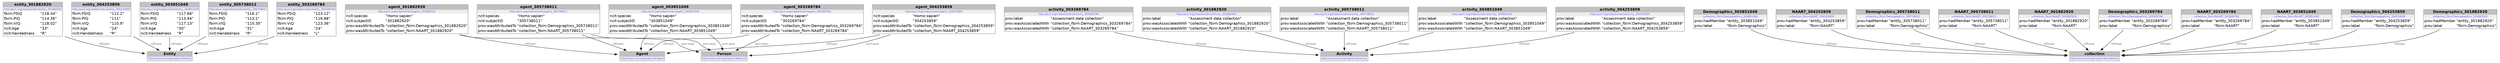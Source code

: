 digraph { 
 node [ fontname="DejaVu Sans" ] ; 
	node1 -> node2 [ color=BLACK, label=< <font point-size='10' color='#336633'>rdf:type</font> > ] ;
	node3 -> node4 [ color=BLACK, label=< <font point-size='10' color='#336633'>rdf:type</font> > ] ;
	node5 -> node4 [ color=BLACK, label=< <font point-size='10' color='#336633'>rdf:type</font> > ] ;
	node8 -> node9 [ color=BLACK, label=< <font point-size='10' color='#336633'>rdf:type</font> > ] ;
	node11 -> node12 [ color=BLACK, label=< <font point-size='10' color='#336633'>prov:type</font> > ] ;
	node16 -> node4 [ color=BLACK, label=< <font point-size='10' color='#336633'>rdf:type</font> > ] ;
	node17 -> node18 [ color=BLACK, label=< <font point-size='10' color='#336633'>rdf:type</font> > ] ;
	node14 -> node4 [ color=BLACK, label=< <font point-size='10' color='#336633'>rdf:type</font> > ] ;
	node21 -> node18 [ color=BLACK, label=< <font point-size='10' color='#336633'>rdf:type</font> > ] ;
	node10 -> node18 [ color=BLACK, label=< <font point-size='10' color='#336633'>rdf:type</font> > ] ;
	node3 -> node12 [ color=BLACK, label=< <font point-size='10' color='#336633'>prov:type</font> > ] ;
	node24 -> node18 [ color=BLACK, label=< <font point-size='10' color='#336633'>rdf:type</font> > ] ;
	node22 -> node18 [ color=BLACK, label=< <font point-size='10' color='#336633'>rdf:type</font> > ] ;
	node26 -> node18 [ color=BLACK, label=< <font point-size='10' color='#336633'>rdf:type</font> > ] ;
	node19 -> node9 [ color=BLACK, label=< <font point-size='10' color='#336633'>rdf:type</font> > ] ;
	node20 -> node9 [ color=BLACK, label=< <font point-size='10' color='#336633'>rdf:type</font> > ] ;
	node11 -> node4 [ color=BLACK, label=< <font point-size='10' color='#336633'>rdf:type</font> > ] ;
	node5 -> node12 [ color=BLACK, label=< <font point-size='10' color='#336633'>prov:type</font> > ] ;
	node25 -> node2 [ color=BLACK, label=< <font point-size='10' color='#336633'>rdf:type</font> > ] ;
	node6 -> node18 [ color=BLACK, label=< <font point-size='10' color='#336633'>rdf:type</font> > ] ;
	node13 -> node2 [ color=BLACK, label=< <font point-size='10' color='#336633'>rdf:type</font> > ] ;
	node0 -> node9 [ color=BLACK, label=< <font point-size='10' color='#336633'>rdf:type</font> > ] ;
	node7 -> node9 [ color=BLACK, label=< <font point-size='10' color='#336633'>rdf:type</font> > ] ;
	node15 -> node2 [ color=BLACK, label=< <font point-size='10' color='#336633'>rdf:type</font> > ] ;
	node29 -> node18 [ color=BLACK, label=< <font point-size='10' color='#336633'>rdf:type</font> > ] ;
	node14 -> node12 [ color=BLACK, label=< <font point-size='10' color='#336633'>prov:type</font> > ] ;
	node28 -> node18 [ color=BLACK, label=< <font point-size='10' color='#336633'>rdf:type</font> > ] ;
	node23 -> node18 [ color=BLACK, label=< <font point-size='10' color='#336633'>rdf:type</font> > ] ;
	node16 -> node12 [ color=BLACK, label=< <font point-size='10' color='#336633'>prov:type</font> > ] ;
	node27 -> node2 [ color=BLACK, label=< <font point-size='10' color='#336633'>rdf:type</font> > ] ;
# collection_fbirn:Demographics_303269784 node26
node26 [ shape=none, color=black label=< <table color='#666666' cellborder='0' cellspacing='0' border='1'><tr><td colspan='2' bgcolor='grey'><B>Demographics_303269784</B></td></tr><tr><td href='collection_fbirn:Demographics_303269784' bgcolor='#eeeeee' colspan='2'><font point-size='10' color='#6666ff'>collection_fbirn:Demographics_303269784</font></td></tr><tr><td align='left'>prov:hadMember</td><td align='left'>&quot;entity_303269784&quot;</td></tr><tr><td align='left'>prov:label</td><td align='left'>&quot;fbirn:Demographics&quot;</td></tr></table> > ] 
# http://purl.org/nidash/nidm/agent_304253859 node14
node14 [ shape=none, color=black label=< <table color='#666666' cellborder='0' cellspacing='0' border='1'><tr><td colspan='2' bgcolor='grey'><B>agent_304253859</B></td></tr><tr><td href='http://purl.org/nidash/nidm/agent_304253859' bgcolor='#eeeeee' colspan='2'><font point-size='10' color='#6666ff'>http://purl.org/nidash/nidm/agent_304253859</font></td></tr><tr><td align='left'>ncit:species</td><td align='left'>&quot;Homo sapien&quot;</td></tr><tr><td align='left'>ncit:subjectID</td><td align='left'>&quot;304253859&quot;</td></tr><tr><td align='left'>prov:wasAttributedTo</td><td align='left'>&quot;collection_fbirn:Demographics_304253859&quot;</td></tr><tr><td align='left'>prov:wasAttributedTo</td><td align='left'>&quot;collection_fbirn:NAART_304253859&quot;</td></tr></table> > ] 
# http://www.w3.org/ns/prov#Agent node4
node4 [ shape=none, color=black label=< <table color='#666666' cellborder='0' cellspacing='0' border='1'><tr><td colspan='2' bgcolor='grey'><B>Agent</B></td></tr><tr><td href='http://www.w3.org/ns/prov#Agent' bgcolor='#eeeeee' colspan='2'><font point-size='10' color='#6666ff'>http://www.w3.org/ns/prov#Agent</font></td></tr></table> > ] 
# http://purl.org/nidash/nidm/entity_305738011 node15
node15 [ shape=none, color=black label=< <table color='#666666' cellborder='0' cellspacing='0' border='1'><tr><td colspan='2' bgcolor='grey'><B>entity_305738011</B></td></tr><tr><td href='http://purl.org/nidash/nidm/entity_305738011' bgcolor='#eeeeee' colspan='2'><font point-size='10' color='#6666ff'>http://purl.org/nidash/nidm/entity_305738011</font></td></tr><tr><td align='left'>fbirn:FSIQ</td><td align='left'>&quot;116.1&quot;</td></tr><tr><td align='left'>fbirn:PIQ</td><td align='left'>&quot;113.1&quot;</td></tr><tr><td align='left'>fbirn:VIQ</td><td align='left'>&quot;115.35&quot;</td></tr><tr><td align='left'>ncit:Age</td><td align='left'>&quot;31&quot;</td></tr><tr><td align='left'>ncit:Handedness</td><td align='left'>&quot;R&quot;</td></tr></table> > ] 
# http://purl.org/nidash/nidm/activity_303851049 node0
node0 [ shape=none, color=black label=< <table color='#666666' cellborder='0' cellspacing='0' border='1'><tr><td colspan='2' bgcolor='grey'><B>activity_303851049</B></td></tr><tr><td href='http://purl.org/nidash/nidm/activity_303851049' bgcolor='#eeeeee' colspan='2'><font point-size='10' color='#6666ff'>http://purl.org/nidash/nidm/activity_303851049</font></td></tr><tr><td align='left'>prov:label</td><td align='left'>&quot;Assessment data collection&quot;</td></tr><tr><td align='left'>prov:wasAssociatedWith</td><td align='left'>&quot;collection_fbirn:Demographics_303851049&quot;</td></tr><tr><td align='left'>prov:wasAssociatedWith</td><td align='left'>&quot;collection_fbirn:NAART_303851049&quot;</td></tr></table> > ] 
# http://purl.org/nidash/nidm/entity_303269784 node27
node27 [ shape=none, color=black label=< <table color='#666666' cellborder='0' cellspacing='0' border='1'><tr><td colspan='2' bgcolor='grey'><B>entity_303269784</B></td></tr><tr><td href='http://purl.org/nidash/nidm/entity_303269784' bgcolor='#eeeeee' colspan='2'><font point-size='10' color='#6666ff'>http://purl.org/nidash/nidm/entity_303269784</font></td></tr><tr><td align='left'>fbirn:FSIQ</td><td align='left'>&quot;123.12&quot;</td></tr><tr><td align='left'>fbirn:PIQ</td><td align='left'>&quot;116.88&quot;</td></tr><tr><td align='left'>fbirn:VIQ</td><td align='left'>&quot;123.36&quot;</td></tr><tr><td align='left'>ncit:Age</td><td align='left'>&quot;24&quot;</td></tr><tr><td align='left'>ncit:Handedness</td><td align='left'>&quot;L&quot;</td></tr></table> > ] 
# collection_fbirn:NAART_303269784 node6
node6 [ shape=none, color=black label=< <table color='#666666' cellborder='0' cellspacing='0' border='1'><tr><td colspan='2' bgcolor='grey'><B>NAART_303269784</B></td></tr><tr><td href='collection_fbirn:NAART_303269784' bgcolor='#eeeeee' colspan='2'><font point-size='10' color='#6666ff'>collection_fbirn:NAART_303269784</font></td></tr><tr><td align='left'>prov:hadMember</td><td align='left'>&quot;entity_303269784&quot;</td></tr><tr><td align='left'>prov:label</td><td align='left'>&quot;fbirn:NAART&quot;</td></tr></table> > ] 
# http://purl.org/nidash/nidm/activity_304253859 node7
node7 [ shape=none, color=black label=< <table color='#666666' cellborder='0' cellspacing='0' border='1'><tr><td colspan='2' bgcolor='grey'><B>activity_304253859</B></td></tr><tr><td href='http://purl.org/nidash/nidm/activity_304253859' bgcolor='#eeeeee' colspan='2'><font point-size='10' color='#6666ff'>http://purl.org/nidash/nidm/activity_304253859</font></td></tr><tr><td align='left'>prov:label</td><td align='left'>&quot;Assessment data collection&quot;</td></tr><tr><td align='left'>prov:wasAssociatedWith</td><td align='left'>&quot;collection_fbirn:Demographics_304253859&quot;</td></tr><tr><td align='left'>prov:wasAssociatedWith</td><td align='left'>&quot;collection_fbirn:NAART_304253859&quot;</td></tr></table> > ] 
# http://www.w3.org/ns/prov#Person node12
node12 [ shape=none, color=black label=< <table color='#666666' cellborder='0' cellspacing='0' border='1'><tr><td colspan='2' bgcolor='grey'><B>Person</B></td></tr><tr><td href='http://www.w3.org/ns/prov#Person' bgcolor='#eeeeee' colspan='2'><font point-size='10' color='#6666ff'>http://www.w3.org/ns/prov#Person</font></td></tr></table> > ] 
# http://purl.org/nidash/nidm/agent_303269784 node11
node11 [ shape=none, color=black label=< <table color='#666666' cellborder='0' cellspacing='0' border='1'><tr><td colspan='2' bgcolor='grey'><B>agent_303269784</B></td></tr><tr><td href='http://purl.org/nidash/nidm/agent_303269784' bgcolor='#eeeeee' colspan='2'><font point-size='10' color='#6666ff'>http://purl.org/nidash/nidm/agent_303269784</font></td></tr><tr><td align='left'>ncit:species</td><td align='left'>&quot;Homo sapien&quot;</td></tr><tr><td align='left'>ncit:subjectID</td><td align='left'>&quot;303269784&quot;</td></tr><tr><td align='left'>prov:wasAttributedTo</td><td align='left'>&quot;collection_fbirn:Demographics_303269784&quot;</td></tr><tr><td align='left'>prov:wasAttributedTo</td><td align='left'>&quot;collection_fbirn:NAART_303269784&quot;</td></tr></table> > ] 
# http://purl.org/nidash/nidm/agent_305738011 node3
node3 [ shape=none, color=black label=< <table color='#666666' cellborder='0' cellspacing='0' border='1'><tr><td colspan='2' bgcolor='grey'><B>agent_305738011</B></td></tr><tr><td href='http://purl.org/nidash/nidm/agent_305738011' bgcolor='#eeeeee' colspan='2'><font point-size='10' color='#6666ff'>http://purl.org/nidash/nidm/agent_305738011</font></td></tr><tr><td align='left'>ncit:species</td><td align='left'>&quot;Homo sapien&quot;</td></tr><tr><td align='left'>ncit:subjectID</td><td align='left'>&quot;305738011&quot;</td></tr><tr><td align='left'>prov:wasAttributedTo</td><td align='left'>&quot;collection_fbirn:Demographics_305738011&quot;</td></tr><tr><td align='left'>prov:wasAttributedTo</td><td align='left'>&quot;collection_fbirn:NAART_305738011&quot;</td></tr></table> > ] 
# http://purl.org/nidash/nidm/activity_303269784 node8
node8 [ shape=none, color=black label=< <table color='#666666' cellborder='0' cellspacing='0' border='1'><tr><td colspan='2' bgcolor='grey'><B>activity_303269784</B></td></tr><tr><td href='http://purl.org/nidash/nidm/activity_303269784' bgcolor='#eeeeee' colspan='2'><font point-size='10' color='#6666ff'>http://purl.org/nidash/nidm/activity_303269784</font></td></tr><tr><td align='left'>prov:label</td><td align='left'>&quot;Assessment data collection&quot;</td></tr><tr><td align='left'>prov:wasAssociatedWith</td><td align='left'>&quot;collection_fbirn:Demographics_303269784&quot;</td></tr><tr><td align='left'>prov:wasAssociatedWith</td><td align='left'>&quot;collection_fbirn:NAART_303269784&quot;</td></tr></table> > ] 
# collection_fbirn:Demographics_304253859 node28
node28 [ shape=none, color=black label=< <table color='#666666' cellborder='0' cellspacing='0' border='1'><tr><td colspan='2' bgcolor='grey'><B>Demographics_304253859</B></td></tr><tr><td href='collection_fbirn:Demographics_304253859' bgcolor='#eeeeee' colspan='2'><font point-size='10' color='#6666ff'>collection_fbirn:Demographics_304253859</font></td></tr><tr><td align='left'>prov:hadMember</td><td align='left'>&quot;entity_304253859&quot;</td></tr><tr><td align='left'>prov:label</td><td align='left'>&quot;fbirn:Demographics&quot;</td></tr></table> > ] 
# collection_fbirn:NAART_305738011 node24
node24 [ shape=none, color=black label=< <table color='#666666' cellborder='0' cellspacing='0' border='1'><tr><td colspan='2' bgcolor='grey'><B>NAART_305738011</B></td></tr><tr><td href='collection_fbirn:NAART_305738011' bgcolor='#eeeeee' colspan='2'><font point-size='10' color='#6666ff'>collection_fbirn:NAART_305738011</font></td></tr><tr><td align='left'>prov:hadMember</td><td align='left'>&quot;entity_305738011&quot;</td></tr><tr><td align='left'>prov:label</td><td align='left'>&quot;fbirn:NAART&quot;</td></tr></table> > ] 
# http://purl.org/nidash/nidm/entity_303851049 node13
node13 [ shape=none, color=black label=< <table color='#666666' cellborder='0' cellspacing='0' border='1'><tr><td colspan='2' bgcolor='grey'><B>entity_303851049</B></td></tr><tr><td href='http://purl.org/nidash/nidm/entity_303851049' bgcolor='#eeeeee' colspan='2'><font point-size='10' color='#6666ff'>http://purl.org/nidash/nidm/entity_303851049</font></td></tr><tr><td align='left'>fbirn:FSIQ</td><td align='left'>&quot;117.66&quot;</td></tr><tr><td align='left'>fbirn:PIQ</td><td align='left'>&quot;113.94&quot;</td></tr><tr><td align='left'>fbirn:VIQ</td><td align='left'>&quot;117.13&quot;</td></tr><tr><td align='left'>ncit:Age</td><td align='left'>&quot;30&quot;</td></tr><tr><td align='left'>ncit:Handedness</td><td align='left'>&quot;R&quot;</td></tr></table> > ] 
# http://purl.org/nidash/nidm/agent_301882920 node5
node5 [ shape=none, color=black label=< <table color='#666666' cellborder='0' cellspacing='0' border='1'><tr><td colspan='2' bgcolor='grey'><B>agent_301882920</B></td></tr><tr><td href='http://purl.org/nidash/nidm/agent_301882920' bgcolor='#eeeeee' colspan='2'><font point-size='10' color='#6666ff'>http://purl.org/nidash/nidm/agent_301882920</font></td></tr><tr><td align='left'>ncit:species</td><td align='left'>&quot;Homo sapien&quot;</td></tr><tr><td align='left'>ncit:subjectID</td><td align='left'>&quot;301882920&quot;</td></tr><tr><td align='left'>prov:wasAttributedTo</td><td align='left'>&quot;collection_fbirn:Demographics_301882920&quot;</td></tr><tr><td align='left'>prov:wasAttributedTo</td><td align='left'>&quot;collection_fbirn:NAART_301882920&quot;</td></tr></table> > ] 
# collection_fbirn:Demographics_303851049 node17
node17 [ shape=none, color=black label=< <table color='#666666' cellborder='0' cellspacing='0' border='1'><tr><td colspan='2' bgcolor='grey'><B>Demographics_303851049</B></td></tr><tr><td href='collection_fbirn:Demographics_303851049' bgcolor='#eeeeee' colspan='2'><font point-size='10' color='#6666ff'>collection_fbirn:Demographics_303851049</font></td></tr><tr><td align='left'>prov:hadMember</td><td align='left'>&quot;entity_303851049&quot;</td></tr><tr><td align='left'>prov:label</td><td align='left'>&quot;fbirn:Demographics&quot;</td></tr></table> > ] 
# collection_fbirn:Demographics_305738011 node10
node10 [ shape=none, color=black label=< <table color='#666666' cellborder='0' cellspacing='0' border='1'><tr><td colspan='2' bgcolor='grey'><B>Demographics_305738011</B></td></tr><tr><td href='collection_fbirn:Demographics_305738011' bgcolor='#eeeeee' colspan='2'><font point-size='10' color='#6666ff'>collection_fbirn:Demographics_305738011</font></td></tr><tr><td align='left'>prov:hadMember</td><td align='left'>&quot;entity_305738011&quot;</td></tr><tr><td align='left'>prov:label</td><td align='left'>&quot;fbirn:Demographics&quot;</td></tr></table> > ] 
# http://purl.org/nidash/nidm/activity_305738011 node20
node20 [ shape=none, color=black label=< <table color='#666666' cellborder='0' cellspacing='0' border='1'><tr><td colspan='2' bgcolor='grey'><B>activity_305738011</B></td></tr><tr><td href='http://purl.org/nidash/nidm/activity_305738011' bgcolor='#eeeeee' colspan='2'><font point-size='10' color='#6666ff'>http://purl.org/nidash/nidm/activity_305738011</font></td></tr><tr><td align='left'>prov:label</td><td align='left'>&quot;Assessment data collection&quot;</td></tr><tr><td align='left'>prov:wasAssociatedWith</td><td align='left'>&quot;collection_fbirn:Demographics_305738011&quot;</td></tr><tr><td align='left'>prov:wasAssociatedWith</td><td align='left'>&quot;collection_fbirn:NAART_305738011&quot;</td></tr></table> > ] 
# collection_fbirn:Demographics_301882920 node23
node23 [ shape=none, color=black label=< <table color='#666666' cellborder='0' cellspacing='0' border='1'><tr><td colspan='2' bgcolor='grey'><B>Demographics_301882920</B></td></tr><tr><td href='collection_fbirn:Demographics_301882920' bgcolor='#eeeeee' colspan='2'><font point-size='10' color='#6666ff'>collection_fbirn:Demographics_301882920</font></td></tr><tr><td align='left'>prov:hadMember</td><td align='left'>&quot;entity_301882920&quot;</td></tr><tr><td align='left'>prov:label</td><td align='left'>&quot;fbirn:Demographics&quot;</td></tr></table> > ] 
# http://purl.org/nidash/nidm/agent_303851049 node16
node16 [ shape=none, color=black label=< <table color='#666666' cellborder='0' cellspacing='0' border='1'><tr><td colspan='2' bgcolor='grey'><B>agent_303851049</B></td></tr><tr><td href='http://purl.org/nidash/nidm/agent_303851049' bgcolor='#eeeeee' colspan='2'><font point-size='10' color='#6666ff'>http://purl.org/nidash/nidm/agent_303851049</font></td></tr><tr><td align='left'>ncit:species</td><td align='left'>&quot;Homo sapien&quot;</td></tr><tr><td align='left'>ncit:subjectID</td><td align='left'>&quot;303851049&quot;</td></tr><tr><td align='left'>prov:wasAttributedTo</td><td align='left'>&quot;collection_fbirn:Demographics_303851049&quot;</td></tr><tr><td align='left'>prov:wasAttributedTo</td><td align='left'>&quot;collection_fbirn:NAART_303851049&quot;</td></tr></table> > ] 
# collection_fbirn:NAART_303851049 node29
node29 [ shape=none, color=black label=< <table color='#666666' cellborder='0' cellspacing='0' border='1'><tr><td colspan='2' bgcolor='grey'><B>NAART_303851049</B></td></tr><tr><td href='collection_fbirn:NAART_303851049' bgcolor='#eeeeee' colspan='2'><font point-size='10' color='#6666ff'>collection_fbirn:NAART_303851049</font></td></tr><tr><td align='left'>prov:hadMember</td><td align='left'>&quot;entity_303851049&quot;</td></tr><tr><td align='left'>prov:label</td><td align='left'>&quot;fbirn:NAART&quot;</td></tr></table> > ] 
# http://www.w3.org/ns/prov#Entity node2
node2 [ shape=none, color=black label=< <table color='#666666' cellborder='0' cellspacing='0' border='1'><tr><td colspan='2' bgcolor='grey'><B>Entity</B></td></tr><tr><td href='http://www.w3.org/ns/prov#Entity' bgcolor='#eeeeee' colspan='2'><font point-size='10' color='#6666ff'>http://www.w3.org/ns/prov#Entity</font></td></tr></table> > ] 
# collection_fbirn:NAART_301882920 node22
node22 [ shape=none, color=black label=< <table color='#666666' cellborder='0' cellspacing='0' border='1'><tr><td colspan='2' bgcolor='grey'><B>NAART_301882920</B></td></tr><tr><td href='collection_fbirn:NAART_301882920' bgcolor='#eeeeee' colspan='2'><font point-size='10' color='#6666ff'>collection_fbirn:NAART_301882920</font></td></tr><tr><td align='left'>prov:hadMember</td><td align='left'>&quot;entity_301882920&quot;</td></tr><tr><td align='left'>prov:label</td><td align='left'>&quot;fbirn:NAART&quot;</td></tr></table> > ] 
# http://purl.org/nidash/nidm/entity_304253859 node25
node25 [ shape=none, color=black label=< <table color='#666666' cellborder='0' cellspacing='0' border='1'><tr><td colspan='2' bgcolor='grey'><B>entity_304253859</B></td></tr><tr><td href='http://purl.org/nidash/nidm/entity_304253859' bgcolor='#eeeeee' colspan='2'><font point-size='10' color='#6666ff'>http://purl.org/nidash/nidm/entity_304253859</font></td></tr><tr><td align='left'>fbirn:FSIQ</td><td align='left'>&quot;112.2&quot;</td></tr><tr><td align='left'>fbirn:PIQ</td><td align='left'>&quot;111&quot;</td></tr><tr><td align='left'>fbirn:VIQ</td><td align='left'>&quot;110.9&quot;</td></tr><tr><td align='left'>ncit:Age</td><td align='left'>&quot;24&quot;</td></tr><tr><td align='left'>ncit:Handedness</td><td align='left'>&quot;R&quot;</td></tr></table> > ] 
# http://purl.org/nidash/nidm/entity_301882920 node1
node1 [ shape=none, color=black label=< <table color='#666666' cellborder='0' cellspacing='0' border='1'><tr><td colspan='2' bgcolor='grey'><B>entity_301882920</B></td></tr><tr><td href='http://purl.org/nidash/nidm/entity_301882920' bgcolor='#eeeeee' colspan='2'><font point-size='10' color='#6666ff'>http://purl.org/nidash/nidm/entity_301882920</font></td></tr><tr><td align='left'>fbirn:FSIQ</td><td align='left'>&quot;118.44&quot;</td></tr><tr><td align='left'>fbirn:PIQ</td><td align='left'>&quot;114.36&quot;</td></tr><tr><td align='left'>fbirn:VIQ</td><td align='left'>&quot;118.02&quot;</td></tr><tr><td align='left'>ncit:Age</td><td align='left'>&quot;33&quot;</td></tr><tr><td align='left'>ncit:Handedness</td><td align='left'>&quot;R&quot;</td></tr></table> > ] 
# http://www.w3.org/ns/prov#Activity node9
node9 [ shape=none, color=black label=< <table color='#666666' cellborder='0' cellspacing='0' border='1'><tr><td colspan='2' bgcolor='grey'><B>Activity</B></td></tr><tr><td href='http://www.w3.org/ns/prov#Activity' bgcolor='#eeeeee' colspan='2'><font point-size='10' color='#6666ff'>http://www.w3.org/ns/prov#Activity</font></td></tr></table> > ] 
# http://purl.org/nidash/nidm/activity_301882920 node19
node19 [ shape=none, color=black label=< <table color='#666666' cellborder='0' cellspacing='0' border='1'><tr><td colspan='2' bgcolor='grey'><B>activity_301882920</B></td></tr><tr><td href='http://purl.org/nidash/nidm/activity_301882920' bgcolor='#eeeeee' colspan='2'><font point-size='10' color='#6666ff'>http://purl.org/nidash/nidm/activity_301882920</font></td></tr><tr><td align='left'>prov:label</td><td align='left'>&quot;Assessment data collection&quot;</td></tr><tr><td align='left'>prov:wasAssociatedWith</td><td align='left'>&quot;collection_fbirn:Demographics_301882920&quot;</td></tr><tr><td align='left'>prov:wasAssociatedWith</td><td align='left'>&quot;collection_fbirn:NAART_301882920&quot;</td></tr></table> > ] 
# collection_fbirn:NAART_304253859 node21
node21 [ shape=none, color=black label=< <table color='#666666' cellborder='0' cellspacing='0' border='1'><tr><td colspan='2' bgcolor='grey'><B>NAART_304253859</B></td></tr><tr><td href='collection_fbirn:NAART_304253859' bgcolor='#eeeeee' colspan='2'><font point-size='10' color='#6666ff'>collection_fbirn:NAART_304253859</font></td></tr><tr><td align='left'>prov:hadMember</td><td align='left'>&quot;entity_304253859&quot;</td></tr><tr><td align='left'>prov:label</td><td align='left'>&quot;fbirn:NAART&quot;</td></tr></table> > ] 
# http://www.w3.org/ns/prov#collection node18
node18 [ shape=none, color=black label=< <table color='#666666' cellborder='0' cellspacing='0' border='1'><tr><td colspan='2' bgcolor='grey'><B>collection</B></td></tr><tr><td href='http://www.w3.org/ns/prov#collection' bgcolor='#eeeeee' colspan='2'><font point-size='10' color='#6666ff'>http://www.w3.org/ns/prov#collection</font></td></tr></table> > ] 
}

